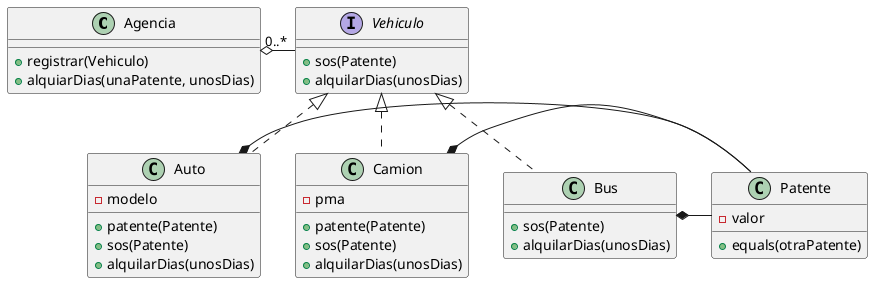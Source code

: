 @startuml

class Agencia {

        + registrar(Vehiculo)
        + alquiarDias(unaPatente, unosDias)
}

interface  Vehiculo {
        + sos(Patente)
        + alquilarDias(unosDias)
}

class Auto {
        - modelo

        + patente(Patente)
        + sos(Patente)
        + alquilarDias(unosDias)
}

class Camion {
        - pma

        + patente(Patente)
        + sos(Patente)
        + alquilarDias(unosDias)
}

class Bus {
        + sos(Patente)
        + alquilarDias(unosDias)
}

class Patente {
        - valor

        + equals(otraPatente)
}

Agencia o- "0..*" Vehiculo

Vehiculo <|.. Auto
Vehiculo <|.. Camion
Vehiculo <|.. Bus

Auto *- Patente
Camion *- Patente
Bus *- Patente

@enduml
